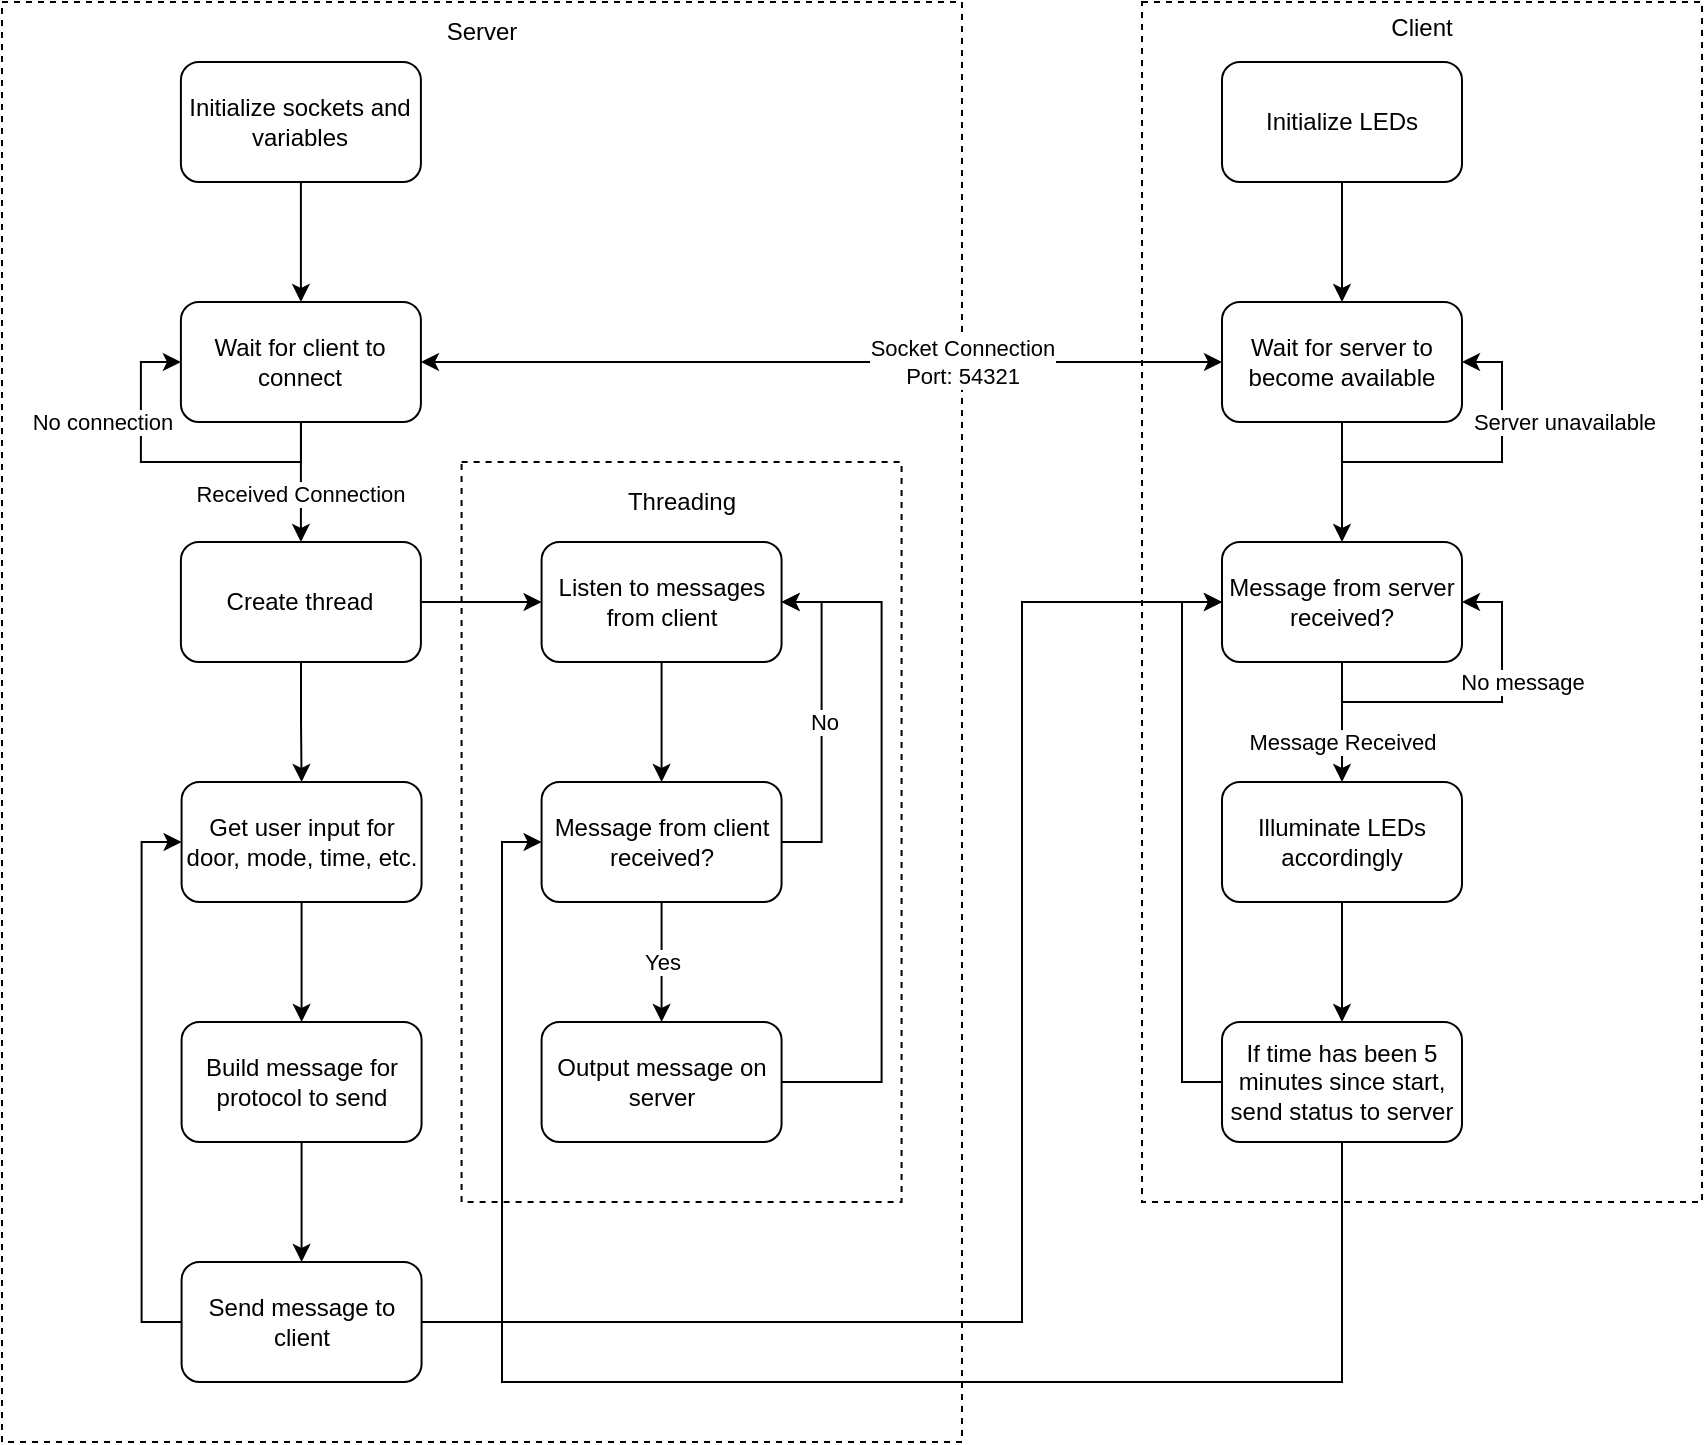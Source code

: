 <mxfile>
    <diagram id="KXjyM2VE7hmIqu6vCT3i" name="Page-1">
        <mxGraphModel dx="1314" dy="786" grid="1" gridSize="10" guides="1" tooltips="1" connect="1" arrows="1" fold="1" page="1" pageScale="1" pageWidth="850" pageHeight="1100" math="0" shadow="0">
            <root>
                <mxCell id="0"/>
                <mxCell id="1" parent="0"/>
                <mxCell id="56" value="" style="rounded=0;whiteSpace=wrap;html=1;strokeColor=none;" vertex="1" parent="1">
                    <mxGeometry x="30" y="70" width="850" height="720" as="geometry"/>
                </mxCell>
                <mxCell id="50" value="Client&lt;br&gt;&lt;br&gt;&lt;br&gt;&lt;br&gt;&lt;br&gt;&lt;br&gt;&lt;br&gt;&lt;br&gt;&lt;br&gt;&lt;br&gt;&lt;br&gt;&lt;br&gt;&lt;br&gt;&lt;br&gt;&lt;br&gt;&lt;br&gt;&lt;br&gt;&lt;br&gt;&lt;br&gt;&lt;br&gt;&lt;br&gt;&lt;br&gt;&lt;br&gt;&lt;br&gt;&lt;br&gt;&lt;br&gt;&lt;br&gt;&lt;br&gt;&lt;br&gt;&lt;br&gt;&lt;br&gt;&lt;br&gt;&lt;br&gt;&lt;br&gt;&lt;br&gt;&lt;br&gt;&lt;br&gt;&lt;br&gt;&lt;br&gt;&lt;br&gt;&lt;br&gt;" style="rounded=0;whiteSpace=wrap;html=1;dashed=1;" vertex="1" parent="1">
                    <mxGeometry x="600" y="70" width="280" height="600" as="geometry"/>
                </mxCell>
                <mxCell id="49" value="Server&lt;br&gt;&lt;br&gt;&lt;br&gt;&lt;br&gt;&lt;br&gt;&lt;br&gt;&lt;br&gt;&lt;br&gt;&lt;br&gt;&lt;br&gt;&lt;br&gt;&lt;br&gt;&lt;br&gt;&lt;br&gt;&lt;br&gt;&lt;br&gt;&lt;br&gt;&lt;br&gt;&lt;br&gt;&lt;br&gt;&lt;br&gt;&lt;br&gt;&lt;br&gt;&lt;br&gt;&lt;br&gt;&lt;br&gt;&lt;br&gt;&lt;br&gt;&lt;br&gt;&lt;br&gt;&lt;br&gt;&lt;br&gt;&lt;br&gt;&lt;br&gt;&lt;br&gt;&lt;br&gt;&lt;br&gt;&lt;br&gt;&lt;br&gt;&lt;br&gt;&lt;br&gt;&lt;br&gt;&lt;br&gt;&lt;br&gt;&lt;br&gt;&lt;br&gt;&lt;br&gt;&lt;br&gt;&lt;br&gt;" style="rounded=0;whiteSpace=wrap;html=1;dashed=1;" vertex="1" parent="1">
                    <mxGeometry x="30" y="70" width="480" height="720" as="geometry"/>
                </mxCell>
                <mxCell id="25" value="&lt;div&gt;&lt;span&gt;Threading&lt;/span&gt;&lt;/div&gt;&lt;br&gt;&lt;br&gt;&lt;br&gt;&lt;br&gt;&lt;br&gt;&lt;br&gt;&lt;br&gt;&lt;br&gt;&lt;br&gt;&lt;br&gt;&lt;br&gt;&lt;br&gt;&lt;br&gt;&lt;br&gt;&lt;br&gt;&lt;br&gt;&lt;br&gt;&lt;br&gt;&lt;br&gt;&lt;br&gt;&lt;br&gt;&lt;br&gt;&lt;br&gt;" style="rounded=0;whiteSpace=wrap;html=1;dashed=1;align=center;" vertex="1" parent="1">
                    <mxGeometry x="259.79" y="300" width="220" height="370" as="geometry"/>
                </mxCell>
                <mxCell id="5" style="edgeStyle=orthogonalEdgeStyle;rounded=0;orthogonalLoop=1;jettySize=auto;html=1;" edge="1" parent="1" source="3" target="4">
                    <mxGeometry relative="1" as="geometry"/>
                </mxCell>
                <mxCell id="3" value="Initialize sockets and variables" style="rounded=1;whiteSpace=wrap;html=1;" vertex="1" parent="1">
                    <mxGeometry x="119.45" y="100" width="120" height="60" as="geometry"/>
                </mxCell>
                <mxCell id="9" style="edgeStyle=orthogonalEdgeStyle;rounded=0;orthogonalLoop=1;jettySize=auto;html=1;entryX=0.5;entryY=0;entryDx=0;entryDy=0;" edge="1" parent="1" source="4" target="8">
                    <mxGeometry relative="1" as="geometry"/>
                </mxCell>
                <mxCell id="12" value="Received Connection" style="edgeLabel;html=1;align=center;verticalAlign=middle;resizable=0;points=[];" vertex="1" connectable="0" parent="9">
                    <mxGeometry x="0.182" y="-1" relative="1" as="geometry">
                        <mxPoint as="offset"/>
                    </mxGeometry>
                </mxCell>
                <mxCell id="4" value="Wait for client to connect" style="rounded=1;whiteSpace=wrap;html=1;" vertex="1" parent="1">
                    <mxGeometry x="119.45" y="220" width="120" height="60" as="geometry"/>
                </mxCell>
                <mxCell id="14" style="edgeStyle=orthogonalEdgeStyle;rounded=0;orthogonalLoop=1;jettySize=auto;html=1;entryX=0;entryY=0.5;entryDx=0;entryDy=0;" edge="1" parent="1" source="8" target="13">
                    <mxGeometry relative="1" as="geometry"/>
                </mxCell>
                <mxCell id="24" style="edgeStyle=orthogonalEdgeStyle;rounded=0;orthogonalLoop=1;jettySize=auto;html=1;" edge="1" parent="1" source="8" target="15">
                    <mxGeometry relative="1" as="geometry"/>
                </mxCell>
                <mxCell id="8" value="Create thread" style="rounded=1;whiteSpace=wrap;html=1;" vertex="1" parent="1">
                    <mxGeometry x="119.45" y="340" width="120" height="60" as="geometry"/>
                </mxCell>
                <mxCell id="10" style="edgeStyle=orthogonalEdgeStyle;rounded=0;orthogonalLoop=1;jettySize=auto;html=1;entryX=0;entryY=0.5;entryDx=0;entryDy=0;" edge="1" parent="1" source="4" target="4">
                    <mxGeometry relative="1" as="geometry">
                        <Array as="points">
                            <mxPoint x="179.45" y="300"/>
                            <mxPoint x="99.45" y="300"/>
                            <mxPoint x="99.45" y="250"/>
                        </Array>
                    </mxGeometry>
                </mxCell>
                <mxCell id="11" value="No connection" style="edgeLabel;html=1;align=center;verticalAlign=middle;resizable=0;points=[];" vertex="1" connectable="0" parent="10">
                    <mxGeometry x="-0.007" relative="1" as="geometry">
                        <mxPoint x="-35.49" y="-20.03" as="offset"/>
                    </mxGeometry>
                </mxCell>
                <mxCell id="17" style="edgeStyle=orthogonalEdgeStyle;rounded=0;orthogonalLoop=1;jettySize=auto;html=1;" edge="1" parent="1" source="13" target="16">
                    <mxGeometry relative="1" as="geometry"/>
                </mxCell>
                <mxCell id="13" value="Listen to messages from client" style="rounded=1;whiteSpace=wrap;html=1;" vertex="1" parent="1">
                    <mxGeometry x="299.79" y="340" width="120" height="60" as="geometry"/>
                </mxCell>
                <mxCell id="27" style="edgeStyle=orthogonalEdgeStyle;rounded=0;orthogonalLoop=1;jettySize=auto;html=1;" edge="1" parent="1" source="15" target="26">
                    <mxGeometry relative="1" as="geometry"/>
                </mxCell>
                <mxCell id="15" value="Get user input for door, mode, time, etc." style="rounded=1;whiteSpace=wrap;html=1;" vertex="1" parent="1">
                    <mxGeometry x="119.79" y="460" width="120" height="60" as="geometry"/>
                </mxCell>
                <mxCell id="18" style="edgeStyle=orthogonalEdgeStyle;rounded=0;orthogonalLoop=1;jettySize=auto;html=1;entryX=1;entryY=0.5;entryDx=0;entryDy=0;" edge="1" parent="1" source="16" target="13">
                    <mxGeometry relative="1" as="geometry">
                        <Array as="points">
                            <mxPoint x="439.79" y="490"/>
                            <mxPoint x="439.79" y="370"/>
                        </Array>
                    </mxGeometry>
                </mxCell>
                <mxCell id="19" value="No" style="edgeLabel;html=1;align=center;verticalAlign=middle;resizable=0;points=[];" vertex="1" connectable="0" parent="18">
                    <mxGeometry x="-0.31" y="-1" relative="1" as="geometry">
                        <mxPoint y="-25" as="offset"/>
                    </mxGeometry>
                </mxCell>
                <mxCell id="21" style="edgeStyle=orthogonalEdgeStyle;rounded=0;orthogonalLoop=1;jettySize=auto;html=1;" edge="1" parent="1" source="16" target="20">
                    <mxGeometry relative="1" as="geometry"/>
                </mxCell>
                <mxCell id="22" value="Yes" style="edgeLabel;html=1;align=center;verticalAlign=middle;resizable=0;points=[];" vertex="1" connectable="0" parent="21">
                    <mxGeometry x="0.199" relative="1" as="geometry">
                        <mxPoint y="-6.05" as="offset"/>
                    </mxGeometry>
                </mxCell>
                <mxCell id="16" value="Message from client received?" style="rounded=1;whiteSpace=wrap;html=1;" vertex="1" parent="1">
                    <mxGeometry x="299.79" y="460" width="120" height="60" as="geometry"/>
                </mxCell>
                <mxCell id="23" style="edgeStyle=orthogonalEdgeStyle;rounded=0;orthogonalLoop=1;jettySize=auto;html=1;entryX=1;entryY=0.5;entryDx=0;entryDy=0;" edge="1" parent="1" source="20" target="13">
                    <mxGeometry relative="1" as="geometry">
                        <mxPoint x="499.79" y="450" as="targetPoint"/>
                        <Array as="points">
                            <mxPoint x="469.79" y="610"/>
                            <mxPoint x="469.79" y="370"/>
                        </Array>
                    </mxGeometry>
                </mxCell>
                <mxCell id="20" value="Output message on server" style="rounded=1;whiteSpace=wrap;html=1;" vertex="1" parent="1">
                    <mxGeometry x="299.79" y="580" width="120" height="60" as="geometry"/>
                </mxCell>
                <mxCell id="29" style="edgeStyle=orthogonalEdgeStyle;rounded=0;orthogonalLoop=1;jettySize=auto;html=1;entryX=0.5;entryY=0;entryDx=0;entryDy=0;" edge="1" parent="1" source="26" target="28">
                    <mxGeometry relative="1" as="geometry"/>
                </mxCell>
                <mxCell id="26" value="Build message for protocol to send" style="rounded=1;whiteSpace=wrap;html=1;" vertex="1" parent="1">
                    <mxGeometry x="119.79" y="580" width="120" height="60" as="geometry"/>
                </mxCell>
                <mxCell id="30" style="edgeStyle=orthogonalEdgeStyle;rounded=0;orthogonalLoop=1;jettySize=auto;html=1;entryX=0;entryY=0.5;entryDx=0;entryDy=0;" edge="1" parent="1" source="28" target="15">
                    <mxGeometry relative="1" as="geometry">
                        <Array as="points">
                            <mxPoint x="99.79" y="730"/>
                            <mxPoint x="99.79" y="490"/>
                        </Array>
                    </mxGeometry>
                </mxCell>
                <mxCell id="51" style="edgeStyle=orthogonalEdgeStyle;rounded=0;orthogonalLoop=1;jettySize=auto;html=1;entryX=0;entryY=0.5;entryDx=0;entryDy=0;startArrow=none;startFill=0;" edge="1" parent="1" source="28" target="38">
                    <mxGeometry relative="1" as="geometry">
                        <Array as="points">
                            <mxPoint x="540" y="730"/>
                            <mxPoint x="540" y="370"/>
                        </Array>
                    </mxGeometry>
                </mxCell>
                <mxCell id="28" value="Send message to client" style="rounded=1;whiteSpace=wrap;html=1;" vertex="1" parent="1">
                    <mxGeometry x="119.79" y="700" width="120" height="60" as="geometry"/>
                </mxCell>
                <mxCell id="33" style="edgeStyle=orthogonalEdgeStyle;rounded=0;orthogonalLoop=1;jettySize=auto;html=1;" edge="1" parent="1" source="31" target="32">
                    <mxGeometry relative="1" as="geometry"/>
                </mxCell>
                <mxCell id="31" value="Initialize LEDs" style="rounded=1;whiteSpace=wrap;html=1;" vertex="1" parent="1">
                    <mxGeometry x="640" y="100" width="120" height="60" as="geometry"/>
                </mxCell>
                <mxCell id="34" style="edgeStyle=orthogonalEdgeStyle;rounded=0;orthogonalLoop=1;jettySize=auto;html=1;startArrow=classic;startFill=1;" edge="1" parent="1" source="32" target="4">
                    <mxGeometry relative="1" as="geometry"/>
                </mxCell>
                <mxCell id="35" value="Socket Connection&lt;br&gt;Port: 54321" style="edgeLabel;html=1;align=center;verticalAlign=middle;resizable=0;points=[];" vertex="1" connectable="0" parent="34">
                    <mxGeometry x="-0.166" y="-2" relative="1" as="geometry">
                        <mxPoint x="37" y="2" as="offset"/>
                    </mxGeometry>
                </mxCell>
                <mxCell id="39" style="edgeStyle=orthogonalEdgeStyle;rounded=0;orthogonalLoop=1;jettySize=auto;html=1;" edge="1" parent="1" source="32" target="38">
                    <mxGeometry relative="1" as="geometry"/>
                </mxCell>
                <mxCell id="32" value="Wait for server to become available" style="rounded=1;whiteSpace=wrap;html=1;" vertex="1" parent="1">
                    <mxGeometry x="640" y="220" width="120" height="60" as="geometry"/>
                </mxCell>
                <mxCell id="36" style="edgeStyle=orthogonalEdgeStyle;rounded=0;orthogonalLoop=1;jettySize=auto;html=1;entryX=1;entryY=0.5;entryDx=0;entryDy=0;" edge="1" parent="1" source="32" target="32">
                    <mxGeometry relative="1" as="geometry">
                        <Array as="points">
                            <mxPoint x="700" y="300"/>
                            <mxPoint x="780" y="300"/>
                            <mxPoint x="780" y="250"/>
                        </Array>
                    </mxGeometry>
                </mxCell>
                <mxCell id="37" value="Server unavailable" style="edgeLabel;html=1;align=center;verticalAlign=middle;resizable=0;points=[];" vertex="1" connectable="0" parent="36">
                    <mxGeometry x="0.107" relative="1" as="geometry">
                        <mxPoint x="36.67" y="-20" as="offset"/>
                    </mxGeometry>
                </mxCell>
                <mxCell id="44" style="edgeStyle=orthogonalEdgeStyle;rounded=0;orthogonalLoop=1;jettySize=auto;html=1;startArrow=none;startFill=0;" edge="1" parent="1" source="38" target="43">
                    <mxGeometry relative="1" as="geometry"/>
                </mxCell>
                <mxCell id="45" value="Message Received" style="edgeLabel;html=1;align=center;verticalAlign=middle;resizable=0;points=[];" vertex="1" connectable="0" parent="44">
                    <mxGeometry x="-0.224" relative="1" as="geometry">
                        <mxPoint y="16.57" as="offset"/>
                    </mxGeometry>
                </mxCell>
                <mxCell id="38" value="Message from server received?" style="rounded=1;whiteSpace=wrap;html=1;" vertex="1" parent="1">
                    <mxGeometry x="640" y="340" width="120" height="60" as="geometry"/>
                </mxCell>
                <mxCell id="40" style="edgeStyle=orthogonalEdgeStyle;rounded=0;orthogonalLoop=1;jettySize=auto;html=1;entryX=1;entryY=0.5;entryDx=0;entryDy=0;startArrow=none;startFill=0;" edge="1" parent="1" source="38" target="38">
                    <mxGeometry relative="1" as="geometry">
                        <Array as="points">
                            <mxPoint x="700" y="420"/>
                            <mxPoint x="780" y="420"/>
                            <mxPoint x="780" y="370"/>
                        </Array>
                    </mxGeometry>
                </mxCell>
                <mxCell id="41" value="No message" style="edgeLabel;html=1;align=center;verticalAlign=middle;resizable=0;points=[];" vertex="1" connectable="0" parent="40">
                    <mxGeometry x="0.002" y="-2" relative="1" as="geometry">
                        <mxPoint x="25" y="-12" as="offset"/>
                    </mxGeometry>
                </mxCell>
                <mxCell id="47" style="edgeStyle=orthogonalEdgeStyle;rounded=0;orthogonalLoop=1;jettySize=auto;html=1;startArrow=none;startFill=0;" edge="1" parent="1" source="43" target="46">
                    <mxGeometry relative="1" as="geometry"/>
                </mxCell>
                <mxCell id="43" value="Illuminate LEDs accordingly" style="rounded=1;whiteSpace=wrap;html=1;" vertex="1" parent="1">
                    <mxGeometry x="640" y="460" width="120" height="60" as="geometry"/>
                </mxCell>
                <mxCell id="48" style="edgeStyle=orthogonalEdgeStyle;rounded=0;orthogonalLoop=1;jettySize=auto;html=1;entryX=0;entryY=0.5;entryDx=0;entryDy=0;startArrow=none;startFill=0;" edge="1" parent="1" source="46" target="38">
                    <mxGeometry relative="1" as="geometry">
                        <Array as="points">
                            <mxPoint x="620" y="610"/>
                            <mxPoint x="620" y="370"/>
                        </Array>
                    </mxGeometry>
                </mxCell>
                <mxCell id="54" style="edgeStyle=orthogonalEdgeStyle;rounded=0;orthogonalLoop=1;jettySize=auto;html=1;entryX=0;entryY=0.5;entryDx=0;entryDy=0;startArrow=none;startFill=0;" edge="1" parent="1" source="46" target="16">
                    <mxGeometry relative="1" as="geometry">
                        <Array as="points">
                            <mxPoint x="700" y="760"/>
                            <mxPoint x="280" y="760"/>
                            <mxPoint x="280" y="490"/>
                        </Array>
                    </mxGeometry>
                </mxCell>
                <mxCell id="46" value="If time has been 5 minutes since start, send status to server" style="rounded=1;whiteSpace=wrap;html=1;" vertex="1" parent="1">
                    <mxGeometry x="640" y="580" width="120" height="60" as="geometry"/>
                </mxCell>
            </root>
        </mxGraphModel>
    </diagram>
</mxfile>